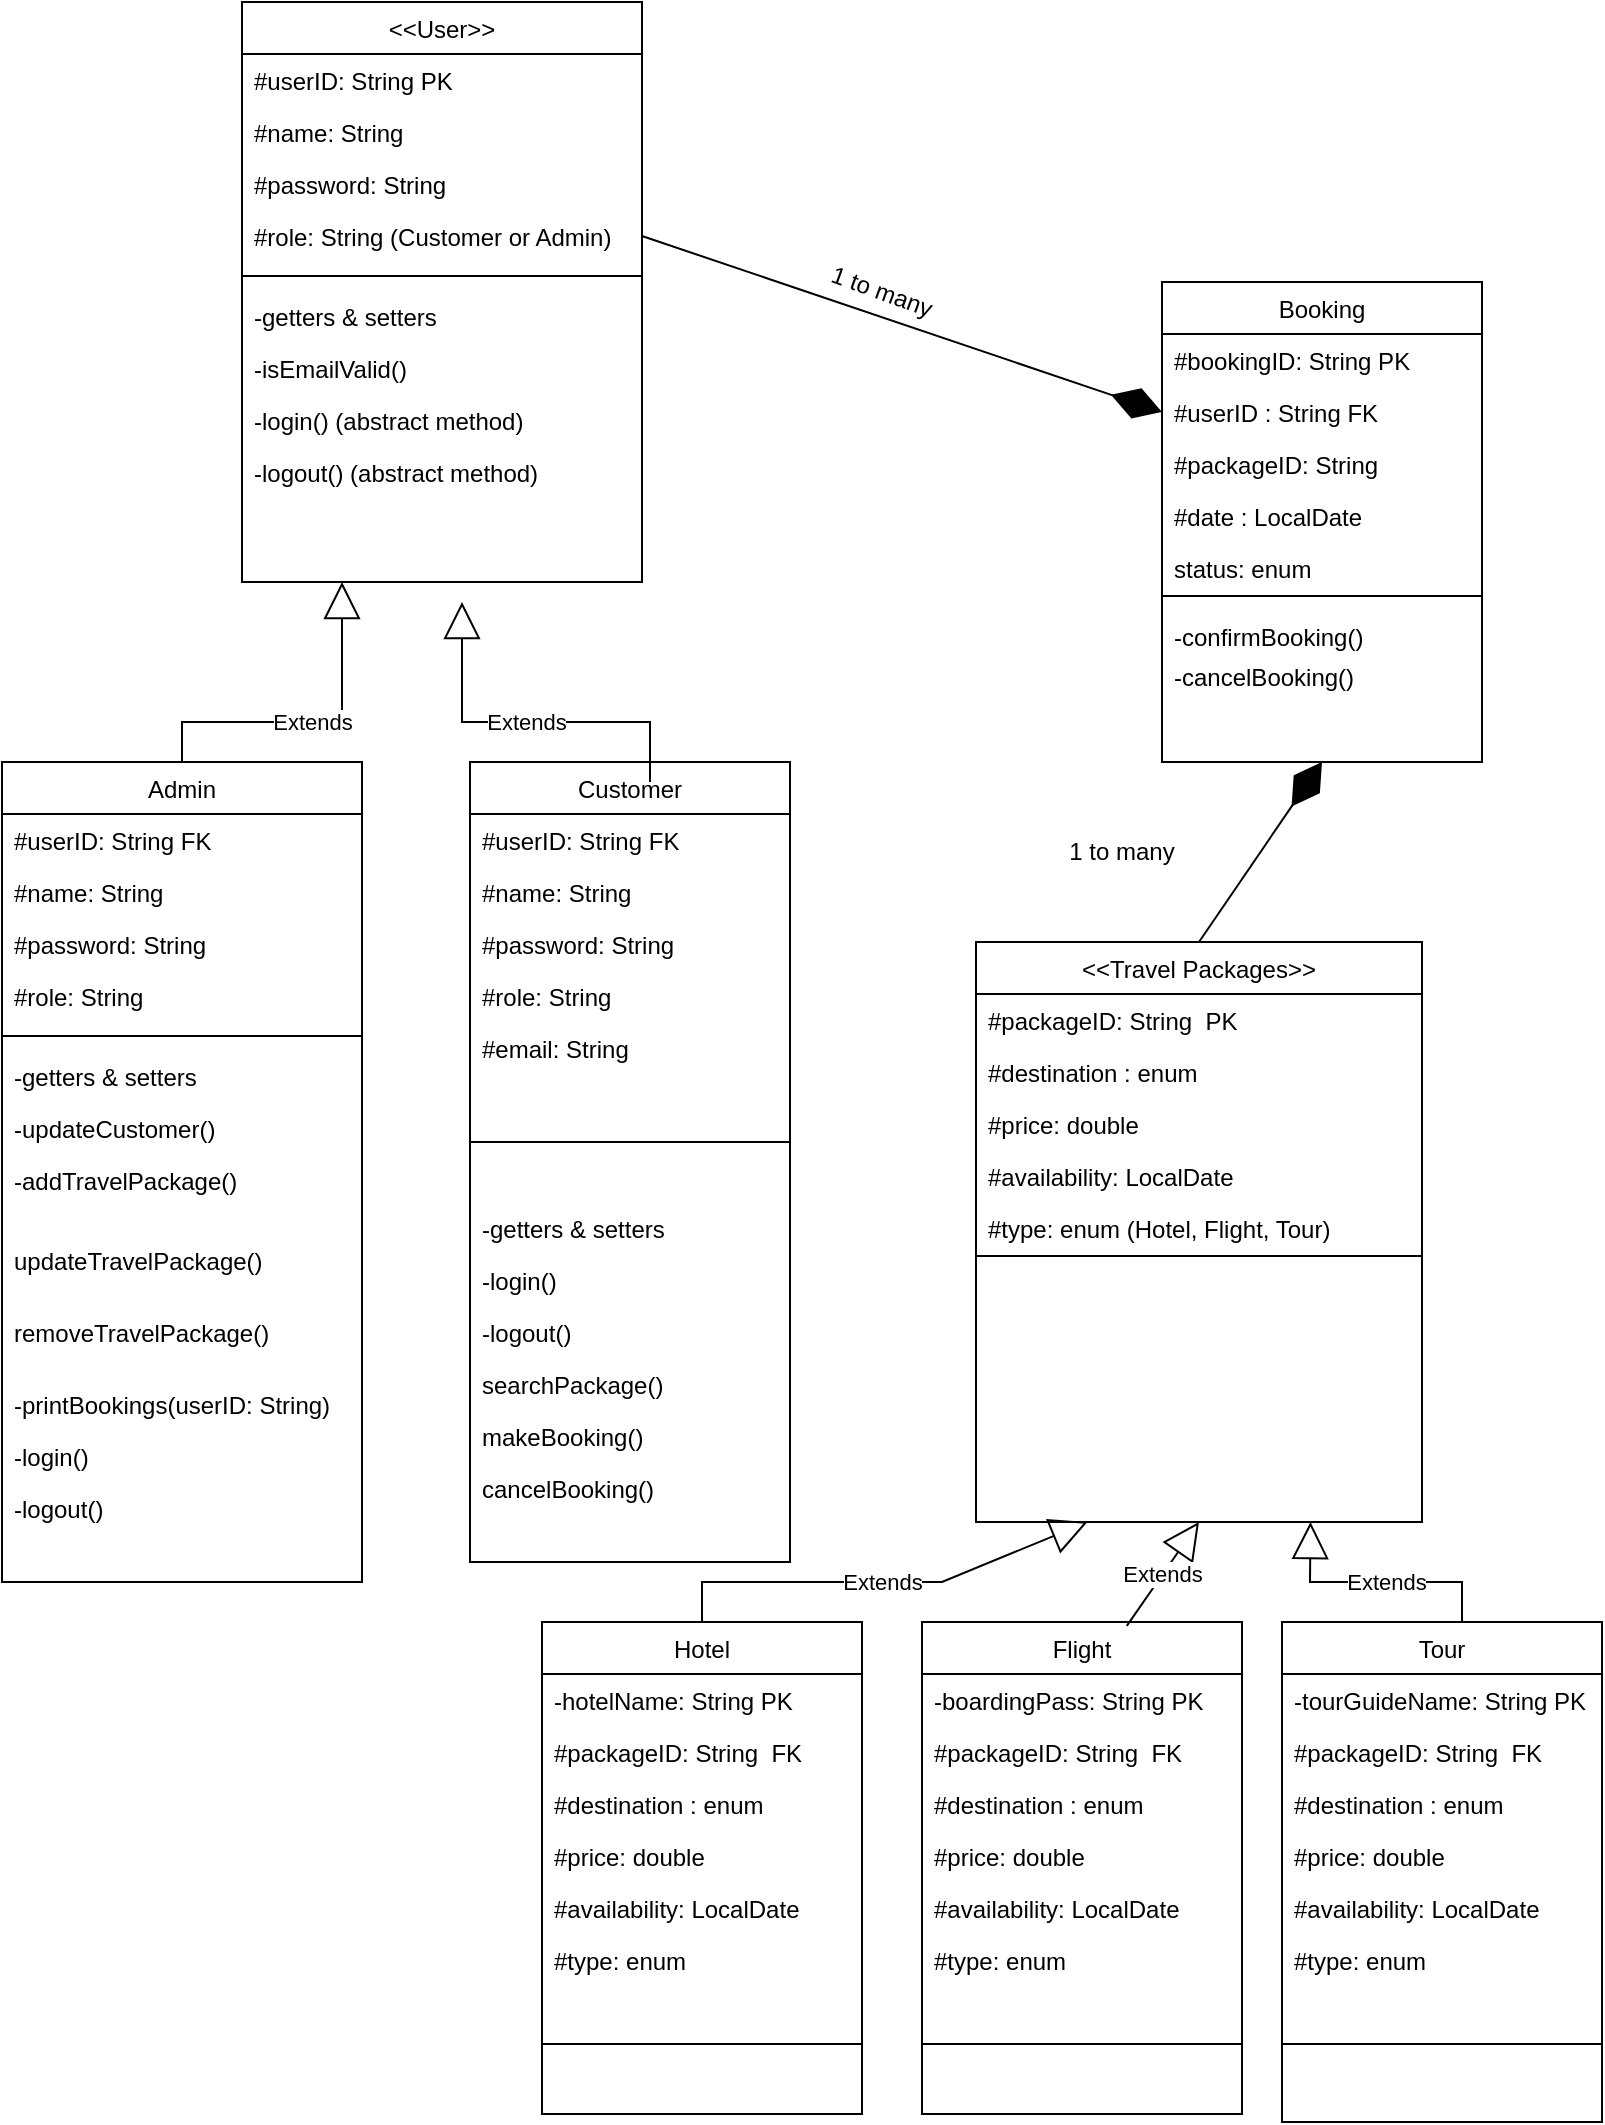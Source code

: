 <mxfile version="24.7.17">
  <diagram id="C5RBs43oDa-KdzZeNtuy" name="Page-1">
    <mxGraphModel dx="1509" dy="792" grid="1" gridSize="10" guides="1" tooltips="1" connect="1" arrows="1" fold="1" page="1" pageScale="1" pageWidth="827" pageHeight="1169" math="0" shadow="0">
      <root>
        <mxCell id="WIyWlLk6GJQsqaUBKTNV-0" />
        <mxCell id="WIyWlLk6GJQsqaUBKTNV-1" parent="WIyWlLk6GJQsqaUBKTNV-0" />
        <mxCell id="zkfFHV4jXpPFQw0GAbJ--0" value="&lt;&lt;User&gt;&gt;" style="swimlane;fontStyle=0;align=center;verticalAlign=top;childLayout=stackLayout;horizontal=1;startSize=26;horizontalStack=0;resizeParent=1;resizeLast=0;collapsible=1;marginBottom=0;rounded=0;shadow=0;strokeWidth=1;" parent="WIyWlLk6GJQsqaUBKTNV-1" vertex="1">
          <mxGeometry x="140" y="20" width="200" height="290" as="geometry">
            <mxRectangle x="230" y="140" width="160" height="26" as="alternateBounds" />
          </mxGeometry>
        </mxCell>
        <mxCell id="zkfFHV4jXpPFQw0GAbJ--1" value="#userID: String PK" style="text;align=left;verticalAlign=top;spacingLeft=4;spacingRight=4;overflow=hidden;rotatable=0;points=[[0,0.5],[1,0.5]];portConstraint=eastwest;" parent="zkfFHV4jXpPFQw0GAbJ--0" vertex="1">
          <mxGeometry y="26" width="200" height="26" as="geometry" />
        </mxCell>
        <mxCell id="zkfFHV4jXpPFQw0GAbJ--2" value="#name: String" style="text;align=left;verticalAlign=top;spacingLeft=4;spacingRight=4;overflow=hidden;rotatable=0;points=[[0,0.5],[1,0.5]];portConstraint=eastwest;rounded=0;shadow=0;html=0;" parent="zkfFHV4jXpPFQw0GAbJ--0" vertex="1">
          <mxGeometry y="52" width="200" height="26" as="geometry" />
        </mxCell>
        <mxCell id="dU6tiUEBggq8bPQ1fR8S-0" value="#password: String" style="text;align=left;verticalAlign=top;spacingLeft=4;spacingRight=4;overflow=hidden;rotatable=0;points=[[0,0.5],[1,0.5]];portConstraint=eastwest;rounded=0;shadow=0;html=0;" vertex="1" parent="zkfFHV4jXpPFQw0GAbJ--0">
          <mxGeometry y="78" width="200" height="26" as="geometry" />
        </mxCell>
        <mxCell id="dU6tiUEBggq8bPQ1fR8S-1" value="#role: String (Customer or Admin)" style="text;align=left;verticalAlign=top;spacingLeft=4;spacingRight=4;overflow=hidden;rotatable=0;points=[[0,0.5],[1,0.5]];portConstraint=eastwest;rounded=0;shadow=0;html=0;" vertex="1" parent="zkfFHV4jXpPFQw0GAbJ--0">
          <mxGeometry y="104" width="200" height="26" as="geometry" />
        </mxCell>
        <mxCell id="zkfFHV4jXpPFQw0GAbJ--4" value="" style="line;html=1;strokeWidth=1;align=left;verticalAlign=middle;spacingTop=-1;spacingLeft=3;spacingRight=3;rotatable=0;labelPosition=right;points=[];portConstraint=eastwest;" parent="zkfFHV4jXpPFQw0GAbJ--0" vertex="1">
          <mxGeometry y="130" width="200" height="14" as="geometry" />
        </mxCell>
        <mxCell id="dU6tiUEBggq8bPQ1fR8S-2" value="-getters &amp; setters" style="text;align=left;verticalAlign=top;spacingLeft=4;spacingRight=4;overflow=hidden;rotatable=0;points=[[0,0.5],[1,0.5]];portConstraint=eastwest;rounded=0;shadow=0;html=0;" vertex="1" parent="zkfFHV4jXpPFQw0GAbJ--0">
          <mxGeometry y="144" width="200" height="26" as="geometry" />
        </mxCell>
        <mxCell id="dU6tiUEBggq8bPQ1fR8S-3" value="-isEmailValid()" style="text;align=left;verticalAlign=top;spacingLeft=4;spacingRight=4;overflow=hidden;rotatable=0;points=[[0,0.5],[1,0.5]];portConstraint=eastwest;rounded=0;shadow=0;html=0;" vertex="1" parent="zkfFHV4jXpPFQw0GAbJ--0">
          <mxGeometry y="170" width="200" height="26" as="geometry" />
        </mxCell>
        <mxCell id="dU6tiUEBggq8bPQ1fR8S-43" value="-login() (abstract method)" style="text;align=left;verticalAlign=top;spacingLeft=4;spacingRight=4;overflow=hidden;rotatable=0;points=[[0,0.5],[1,0.5]];portConstraint=eastwest;rounded=0;shadow=0;html=0;" vertex="1" parent="zkfFHV4jXpPFQw0GAbJ--0">
          <mxGeometry y="196" width="200" height="26" as="geometry" />
        </mxCell>
        <mxCell id="dU6tiUEBggq8bPQ1fR8S-44" value="-logout() (abstract method)" style="text;align=left;verticalAlign=top;spacingLeft=4;spacingRight=4;overflow=hidden;rotatable=0;points=[[0,0.5],[1,0.5]];portConstraint=eastwest;rounded=0;shadow=0;html=0;" vertex="1" parent="zkfFHV4jXpPFQw0GAbJ--0">
          <mxGeometry y="222" width="200" height="26" as="geometry" />
        </mxCell>
        <mxCell id="dU6tiUEBggq8bPQ1fR8S-15" value="Extends" style="endArrow=block;endSize=16;endFill=0;html=1;rounded=0;entryX=0.75;entryY=1;entryDx=0;entryDy=0;" edge="1" parent="WIyWlLk6GJQsqaUBKTNV-1" target="dU6tiUEBggq8bPQ1fR8S-17">
          <mxGeometry width="160" relative="1" as="geometry">
            <mxPoint x="750" y="840" as="sourcePoint" />
            <mxPoint x="656" y="750" as="targetPoint" />
            <Array as="points">
              <mxPoint x="750" y="810" />
              <mxPoint x="674" y="810" />
            </Array>
          </mxGeometry>
        </mxCell>
        <mxCell id="dU6tiUEBggq8bPQ1fR8S-17" value="&lt;&lt;Travel Packages&gt;&gt;" style="swimlane;fontStyle=0;align=center;verticalAlign=top;childLayout=stackLayout;horizontal=1;startSize=26;horizontalStack=0;resizeParent=1;resizeLast=0;collapsible=1;marginBottom=0;rounded=0;shadow=0;strokeWidth=1;" vertex="1" parent="WIyWlLk6GJQsqaUBKTNV-1">
          <mxGeometry x="507" y="490" width="223" height="290" as="geometry">
            <mxRectangle x="230" y="140" width="160" height="26" as="alternateBounds" />
          </mxGeometry>
        </mxCell>
        <mxCell id="dU6tiUEBggq8bPQ1fR8S-18" value="#packageID: String  PK" style="text;align=left;verticalAlign=top;spacingLeft=4;spacingRight=4;overflow=hidden;rotatable=0;points=[[0,0.5],[1,0.5]];portConstraint=eastwest;" vertex="1" parent="dU6tiUEBggq8bPQ1fR8S-17">
          <mxGeometry y="26" width="223" height="26" as="geometry" />
        </mxCell>
        <mxCell id="dU6tiUEBggq8bPQ1fR8S-20" value="#destination : enum" style="text;align=left;verticalAlign=top;spacingLeft=4;spacingRight=4;overflow=hidden;rotatable=0;points=[[0,0.5],[1,0.5]];portConstraint=eastwest;rounded=0;shadow=0;html=0;" vertex="1" parent="dU6tiUEBggq8bPQ1fR8S-17">
          <mxGeometry y="52" width="223" height="26" as="geometry" />
        </mxCell>
        <mxCell id="dU6tiUEBggq8bPQ1fR8S-21" value="#price: double" style="text;align=left;verticalAlign=top;spacingLeft=4;spacingRight=4;overflow=hidden;rotatable=0;points=[[0,0.5],[1,0.5]];portConstraint=eastwest;rounded=0;shadow=0;html=0;" vertex="1" parent="dU6tiUEBggq8bPQ1fR8S-17">
          <mxGeometry y="78" width="223" height="26" as="geometry" />
        </mxCell>
        <mxCell id="dU6tiUEBggq8bPQ1fR8S-42" value="#availability: LocalDate" style="text;align=left;verticalAlign=top;spacingLeft=4;spacingRight=4;overflow=hidden;rotatable=0;points=[[0,0.5],[1,0.5]];portConstraint=eastwest;rounded=0;shadow=0;html=0;" vertex="1" parent="dU6tiUEBggq8bPQ1fR8S-17">
          <mxGeometry y="104" width="223" height="26" as="geometry" />
        </mxCell>
        <mxCell id="dU6tiUEBggq8bPQ1fR8S-22" value="#type: enum (Hotel, Flight, Tour)" style="text;align=left;verticalAlign=top;spacingLeft=4;spacingRight=4;overflow=hidden;rotatable=0;points=[[0,0.5],[1,0.5]];portConstraint=eastwest;rounded=0;shadow=0;html=0;" vertex="1" parent="dU6tiUEBggq8bPQ1fR8S-17">
          <mxGeometry y="130" width="223" height="20" as="geometry" />
        </mxCell>
        <mxCell id="dU6tiUEBggq8bPQ1fR8S-23" value="" style="line;html=1;strokeWidth=1;align=left;verticalAlign=middle;spacingTop=-1;spacingLeft=3;spacingRight=3;rotatable=0;labelPosition=right;points=[];portConstraint=eastwest;" vertex="1" parent="dU6tiUEBggq8bPQ1fR8S-17">
          <mxGeometry y="150" width="223" height="14" as="geometry" />
        </mxCell>
        <mxCell id="dU6tiUEBggq8bPQ1fR8S-28" value="Admin" style="swimlane;fontStyle=0;align=center;verticalAlign=top;childLayout=stackLayout;horizontal=1;startSize=26;horizontalStack=0;resizeParent=1;resizeLast=0;collapsible=1;marginBottom=0;rounded=0;shadow=0;strokeWidth=1;" vertex="1" parent="WIyWlLk6GJQsqaUBKTNV-1">
          <mxGeometry x="20" y="400" width="180" height="410" as="geometry">
            <mxRectangle x="230" y="140" width="160" height="26" as="alternateBounds" />
          </mxGeometry>
        </mxCell>
        <mxCell id="dU6tiUEBggq8bPQ1fR8S-29" value="#userID: String FK" style="text;align=left;verticalAlign=top;spacingLeft=4;spacingRight=4;overflow=hidden;rotatable=0;points=[[0,0.5],[1,0.5]];portConstraint=eastwest;" vertex="1" parent="dU6tiUEBggq8bPQ1fR8S-28">
          <mxGeometry y="26" width="180" height="26" as="geometry" />
        </mxCell>
        <mxCell id="dU6tiUEBggq8bPQ1fR8S-31" value="#name: String" style="text;align=left;verticalAlign=top;spacingLeft=4;spacingRight=4;overflow=hidden;rotatable=0;points=[[0,0.5],[1,0.5]];portConstraint=eastwest;rounded=0;shadow=0;html=0;" vertex="1" parent="dU6tiUEBggq8bPQ1fR8S-28">
          <mxGeometry y="52" width="180" height="26" as="geometry" />
        </mxCell>
        <mxCell id="dU6tiUEBggq8bPQ1fR8S-32" value="#password: String" style="text;align=left;verticalAlign=top;spacingLeft=4;spacingRight=4;overflow=hidden;rotatable=0;points=[[0,0.5],[1,0.5]];portConstraint=eastwest;rounded=0;shadow=0;html=0;" vertex="1" parent="dU6tiUEBggq8bPQ1fR8S-28">
          <mxGeometry y="78" width="180" height="26" as="geometry" />
        </mxCell>
        <mxCell id="dU6tiUEBggq8bPQ1fR8S-33" value="#role: String" style="text;align=left;verticalAlign=top;spacingLeft=4;spacingRight=4;overflow=hidden;rotatable=0;points=[[0,0.5],[1,0.5]];portConstraint=eastwest;rounded=0;shadow=0;html=0;" vertex="1" parent="dU6tiUEBggq8bPQ1fR8S-28">
          <mxGeometry y="104" width="180" height="26" as="geometry" />
        </mxCell>
        <mxCell id="dU6tiUEBggq8bPQ1fR8S-34" value="" style="line;html=1;strokeWidth=1;align=left;verticalAlign=middle;spacingTop=-1;spacingLeft=3;spacingRight=3;rotatable=0;labelPosition=right;points=[];portConstraint=eastwest;" vertex="1" parent="dU6tiUEBggq8bPQ1fR8S-28">
          <mxGeometry y="130" width="180" height="14" as="geometry" />
        </mxCell>
        <mxCell id="dU6tiUEBggq8bPQ1fR8S-35" value="-getters &amp; setters" style="text;align=left;verticalAlign=top;spacingLeft=4;spacingRight=4;overflow=hidden;rotatable=0;points=[[0,0.5],[1,0.5]];portConstraint=eastwest;rounded=0;shadow=0;html=0;" vertex="1" parent="dU6tiUEBggq8bPQ1fR8S-28">
          <mxGeometry y="144" width="180" height="26" as="geometry" />
        </mxCell>
        <mxCell id="dU6tiUEBggq8bPQ1fR8S-36" value="-updateCustomer()" style="text;align=left;verticalAlign=top;spacingLeft=4;spacingRight=4;overflow=hidden;rotatable=0;points=[[0,0.5],[1,0.5]];portConstraint=eastwest;rounded=0;shadow=0;html=0;" vertex="1" parent="dU6tiUEBggq8bPQ1fR8S-28">
          <mxGeometry y="170" width="180" height="26" as="geometry" />
        </mxCell>
        <mxCell id="dU6tiUEBggq8bPQ1fR8S-68" value="-addTravelPackage()" style="text;align=left;verticalAlign=top;spacingLeft=4;spacingRight=4;overflow=hidden;rotatable=0;points=[[0,0.5],[1,0.5]];portConstraint=eastwest;rounded=0;shadow=0;html=0;" vertex="1" parent="dU6tiUEBggq8bPQ1fR8S-28">
          <mxGeometry y="196" width="180" height="40" as="geometry" />
        </mxCell>
        <mxCell id="dU6tiUEBggq8bPQ1fR8S-69" value="updateTravelPackage()" style="text;align=left;verticalAlign=top;spacingLeft=4;spacingRight=4;overflow=hidden;rotatable=0;points=[[0,0.5],[1,0.5]];portConstraint=eastwest;rounded=0;shadow=0;html=0;" vertex="1" parent="dU6tiUEBggq8bPQ1fR8S-28">
          <mxGeometry y="236" width="180" height="36" as="geometry" />
        </mxCell>
        <mxCell id="dU6tiUEBggq8bPQ1fR8S-70" value="removeTravelPackage()" style="text;align=left;verticalAlign=top;spacingLeft=4;spacingRight=4;overflow=hidden;rotatable=0;points=[[0,0.5],[1,0.5]];portConstraint=eastwest;rounded=0;shadow=0;html=0;" vertex="1" parent="dU6tiUEBggq8bPQ1fR8S-28">
          <mxGeometry y="272" width="180" height="36" as="geometry" />
        </mxCell>
        <mxCell id="dU6tiUEBggq8bPQ1fR8S-37" value="-printBookings(userID: String)" style="text;align=left;verticalAlign=top;spacingLeft=4;spacingRight=4;overflow=hidden;rotatable=0;points=[[0,0.5],[1,0.5]];portConstraint=eastwest;rounded=0;shadow=0;html=0;" vertex="1" parent="dU6tiUEBggq8bPQ1fR8S-28">
          <mxGeometry y="308" width="180" height="26" as="geometry" />
        </mxCell>
        <mxCell id="dU6tiUEBggq8bPQ1fR8S-60" value="-login()" style="text;align=left;verticalAlign=top;spacingLeft=4;spacingRight=4;overflow=hidden;rotatable=0;points=[[0,0.5],[1,0.5]];portConstraint=eastwest;rounded=0;shadow=0;html=0;" vertex="1" parent="dU6tiUEBggq8bPQ1fR8S-28">
          <mxGeometry y="334" width="180" height="26" as="geometry" />
        </mxCell>
        <mxCell id="dU6tiUEBggq8bPQ1fR8S-61" value="-logout()" style="text;align=left;verticalAlign=top;spacingLeft=4;spacingRight=4;overflow=hidden;rotatable=0;points=[[0,0.5],[1,0.5]];portConstraint=eastwest;rounded=0;shadow=0;html=0;" vertex="1" parent="dU6tiUEBggq8bPQ1fR8S-28">
          <mxGeometry y="360" width="180" height="36" as="geometry" />
        </mxCell>
        <mxCell id="dU6tiUEBggq8bPQ1fR8S-16" value="Extends" style="endArrow=block;endSize=16;endFill=0;html=1;rounded=0;entryX=0.25;entryY=1;entryDx=0;entryDy=0;" edge="1" parent="WIyWlLk6GJQsqaUBKTNV-1" target="zkfFHV4jXpPFQw0GAbJ--0">
          <mxGeometry width="160" relative="1" as="geometry">
            <mxPoint x="110" y="400" as="sourcePoint" />
            <mxPoint x="180" y="320" as="targetPoint" />
            <Array as="points">
              <mxPoint x="110" y="380" />
              <mxPoint x="190" y="380" />
            </Array>
          </mxGeometry>
        </mxCell>
        <mxCell id="dU6tiUEBggq8bPQ1fR8S-45" value="Booking" style="swimlane;fontStyle=0;align=center;verticalAlign=top;childLayout=stackLayout;horizontal=1;startSize=26;horizontalStack=0;resizeParent=1;resizeLast=0;collapsible=1;marginBottom=0;rounded=0;shadow=0;strokeWidth=1;" vertex="1" parent="WIyWlLk6GJQsqaUBKTNV-1">
          <mxGeometry x="600" y="160" width="160" height="240" as="geometry">
            <mxRectangle x="230" y="140" width="160" height="26" as="alternateBounds" />
          </mxGeometry>
        </mxCell>
        <mxCell id="dU6tiUEBggq8bPQ1fR8S-46" value="#bookingID: String PK" style="text;align=left;verticalAlign=top;spacingLeft=4;spacingRight=4;overflow=hidden;rotatable=0;points=[[0,0.5],[1,0.5]];portConstraint=eastwest;" vertex="1" parent="dU6tiUEBggq8bPQ1fR8S-45">
          <mxGeometry y="26" width="160" height="26" as="geometry" />
        </mxCell>
        <mxCell id="dU6tiUEBggq8bPQ1fR8S-47" value="#userID : String FK" style="text;align=left;verticalAlign=top;spacingLeft=4;spacingRight=4;overflow=hidden;rotatable=0;points=[[0,0.5],[1,0.5]];portConstraint=eastwest;rounded=0;shadow=0;html=0;" vertex="1" parent="dU6tiUEBggq8bPQ1fR8S-45">
          <mxGeometry y="52" width="160" height="26" as="geometry" />
        </mxCell>
        <mxCell id="dU6tiUEBggq8bPQ1fR8S-48" value="#packageID: String" style="text;align=left;verticalAlign=top;spacingLeft=4;spacingRight=4;overflow=hidden;rotatable=0;points=[[0,0.5],[1,0.5]];portConstraint=eastwest;rounded=0;shadow=0;html=0;" vertex="1" parent="dU6tiUEBggq8bPQ1fR8S-45">
          <mxGeometry y="78" width="160" height="26" as="geometry" />
        </mxCell>
        <mxCell id="dU6tiUEBggq8bPQ1fR8S-49" value="#date : LocalDate" style="text;align=left;verticalAlign=top;spacingLeft=4;spacingRight=4;overflow=hidden;rotatable=0;points=[[0,0.5],[1,0.5]];portConstraint=eastwest;rounded=0;shadow=0;html=0;" vertex="1" parent="dU6tiUEBggq8bPQ1fR8S-45">
          <mxGeometry y="104" width="160" height="26" as="geometry" />
        </mxCell>
        <mxCell id="dU6tiUEBggq8bPQ1fR8S-50" value="status: enum" style="text;align=left;verticalAlign=top;spacingLeft=4;spacingRight=4;overflow=hidden;rotatable=0;points=[[0,0.5],[1,0.5]];portConstraint=eastwest;rounded=0;shadow=0;html=0;" vertex="1" parent="dU6tiUEBggq8bPQ1fR8S-45">
          <mxGeometry y="130" width="160" height="20" as="geometry" />
        </mxCell>
        <mxCell id="dU6tiUEBggq8bPQ1fR8S-51" value="" style="line;html=1;strokeWidth=1;align=left;verticalAlign=middle;spacingTop=-1;spacingLeft=3;spacingRight=3;rotatable=0;labelPosition=right;points=[];portConstraint=eastwest;" vertex="1" parent="dU6tiUEBggq8bPQ1fR8S-45">
          <mxGeometry y="150" width="160" height="14" as="geometry" />
        </mxCell>
        <mxCell id="dU6tiUEBggq8bPQ1fR8S-81" value="-confirmBooking()" style="text;align=left;verticalAlign=top;spacingLeft=4;spacingRight=4;overflow=hidden;rotatable=0;points=[[0,0.5],[1,0.5]];portConstraint=eastwest;rounded=0;shadow=0;html=0;" vertex="1" parent="dU6tiUEBggq8bPQ1fR8S-45">
          <mxGeometry y="164" width="160" height="20" as="geometry" />
        </mxCell>
        <mxCell id="dU6tiUEBggq8bPQ1fR8S-82" value="-cancelBooking()" style="text;align=left;verticalAlign=top;spacingLeft=4;spacingRight=4;overflow=hidden;rotatable=0;points=[[0,0.5],[1,0.5]];portConstraint=eastwest;rounded=0;shadow=0;html=0;" vertex="1" parent="dU6tiUEBggq8bPQ1fR8S-45">
          <mxGeometry y="184" width="160" height="20" as="geometry" />
        </mxCell>
        <mxCell id="dU6tiUEBggq8bPQ1fR8S-71" value="Customer" style="swimlane;fontStyle=0;align=center;verticalAlign=top;childLayout=stackLayout;horizontal=1;startSize=26;horizontalStack=0;resizeParent=1;resizeLast=0;collapsible=1;marginBottom=0;rounded=0;shadow=0;strokeWidth=1;" vertex="1" parent="WIyWlLk6GJQsqaUBKTNV-1">
          <mxGeometry x="254" y="400" width="160" height="400" as="geometry">
            <mxRectangle x="230" y="140" width="160" height="26" as="alternateBounds" />
          </mxGeometry>
        </mxCell>
        <mxCell id="dU6tiUEBggq8bPQ1fR8S-72" value="#userID: String FK" style="text;align=left;verticalAlign=top;spacingLeft=4;spacingRight=4;overflow=hidden;rotatable=0;points=[[0,0.5],[1,0.5]];portConstraint=eastwest;" vertex="1" parent="dU6tiUEBggq8bPQ1fR8S-71">
          <mxGeometry y="26" width="160" height="26" as="geometry" />
        </mxCell>
        <mxCell id="dU6tiUEBggq8bPQ1fR8S-73" value="#name: String" style="text;align=left;verticalAlign=top;spacingLeft=4;spacingRight=4;overflow=hidden;rotatable=0;points=[[0,0.5],[1,0.5]];portConstraint=eastwest;rounded=0;shadow=0;html=0;" vertex="1" parent="dU6tiUEBggq8bPQ1fR8S-71">
          <mxGeometry y="52" width="160" height="26" as="geometry" />
        </mxCell>
        <mxCell id="dU6tiUEBggq8bPQ1fR8S-74" value="#password: String" style="text;align=left;verticalAlign=top;spacingLeft=4;spacingRight=4;overflow=hidden;rotatable=0;points=[[0,0.5],[1,0.5]];portConstraint=eastwest;rounded=0;shadow=0;html=0;" vertex="1" parent="dU6tiUEBggq8bPQ1fR8S-71">
          <mxGeometry y="78" width="160" height="26" as="geometry" />
        </mxCell>
        <mxCell id="dU6tiUEBggq8bPQ1fR8S-75" value="#role: String" style="text;align=left;verticalAlign=top;spacingLeft=4;spacingRight=4;overflow=hidden;rotatable=0;points=[[0,0.5],[1,0.5]];portConstraint=eastwest;rounded=0;shadow=0;html=0;" vertex="1" parent="dU6tiUEBggq8bPQ1fR8S-71">
          <mxGeometry y="104" width="160" height="26" as="geometry" />
        </mxCell>
        <mxCell id="zkfFHV4jXpPFQw0GAbJ--18" value="#email: String" style="text;align=left;verticalAlign=top;spacingLeft=4;spacingRight=4;overflow=hidden;rotatable=0;points=[[0,0.5],[1,0.5]];portConstraint=eastwest;" parent="dU6tiUEBggq8bPQ1fR8S-71" vertex="1">
          <mxGeometry y="130" width="160" height="30" as="geometry" />
        </mxCell>
        <mxCell id="dU6tiUEBggq8bPQ1fR8S-76" value="" style="line;html=1;strokeWidth=1;align=left;verticalAlign=middle;spacingTop=-1;spacingLeft=3;spacingRight=3;rotatable=0;labelPosition=right;points=[];portConstraint=eastwest;" vertex="1" parent="dU6tiUEBggq8bPQ1fR8S-71">
          <mxGeometry y="160" width="160" height="60" as="geometry" />
        </mxCell>
        <mxCell id="dU6tiUEBggq8bPQ1fR8S-77" value="-getters &amp; setters" style="text;align=left;verticalAlign=top;spacingLeft=4;spacingRight=4;overflow=hidden;rotatable=0;points=[[0,0.5],[1,0.5]];portConstraint=eastwest;rounded=0;shadow=0;html=0;" vertex="1" parent="dU6tiUEBggq8bPQ1fR8S-71">
          <mxGeometry y="220" width="160" height="26" as="geometry" />
        </mxCell>
        <mxCell id="dU6tiUEBggq8bPQ1fR8S-58" value="-login()" style="text;align=left;verticalAlign=top;spacingLeft=4;spacingRight=4;overflow=hidden;rotatable=0;points=[[0,0.5],[1,0.5]];portConstraint=eastwest;rounded=0;shadow=0;html=0;" vertex="1" parent="dU6tiUEBggq8bPQ1fR8S-71">
          <mxGeometry y="246" width="160" height="26" as="geometry" />
        </mxCell>
        <mxCell id="dU6tiUEBggq8bPQ1fR8S-59" value="-logout()" style="text;align=left;verticalAlign=top;spacingLeft=4;spacingRight=4;overflow=hidden;rotatable=0;points=[[0,0.5],[1,0.5]];portConstraint=eastwest;rounded=0;shadow=0;html=0;" vertex="1" parent="dU6tiUEBggq8bPQ1fR8S-71">
          <mxGeometry y="272" width="160" height="26" as="geometry" />
        </mxCell>
        <mxCell id="dU6tiUEBggq8bPQ1fR8S-64" value="searchPackage()" style="text;align=left;verticalAlign=top;spacingLeft=4;spacingRight=4;overflow=hidden;rotatable=0;points=[[0,0.5],[1,0.5]];portConstraint=eastwest;rounded=0;shadow=0;html=0;" vertex="1" parent="dU6tiUEBggq8bPQ1fR8S-71">
          <mxGeometry y="298" width="160" height="26" as="geometry" />
        </mxCell>
        <mxCell id="dU6tiUEBggq8bPQ1fR8S-65" value="makeBooking()&#xa;" style="text;align=left;verticalAlign=top;spacingLeft=4;spacingRight=4;overflow=hidden;rotatable=0;points=[[0,0.5],[1,0.5]];portConstraint=eastwest;rounded=0;shadow=0;html=0;" vertex="1" parent="dU6tiUEBggq8bPQ1fR8S-71">
          <mxGeometry y="324" width="160" height="26" as="geometry" />
        </mxCell>
        <mxCell id="dU6tiUEBggq8bPQ1fR8S-66" value="cancelBooking()" style="text;align=left;verticalAlign=top;spacingLeft=4;spacingRight=4;overflow=hidden;rotatable=0;points=[[0,0.5],[1,0.5]];portConstraint=eastwest;rounded=0;shadow=0;html=0;" vertex="1" parent="dU6tiUEBggq8bPQ1fR8S-71">
          <mxGeometry y="350" width="160" height="26" as="geometry" />
        </mxCell>
        <mxCell id="dU6tiUEBggq8bPQ1fR8S-104" value="Hotel" style="swimlane;fontStyle=0;align=center;verticalAlign=top;childLayout=stackLayout;horizontal=1;startSize=26;horizontalStack=0;resizeParent=1;resizeLast=0;collapsible=1;marginBottom=0;rounded=0;shadow=0;strokeWidth=1;" vertex="1" parent="WIyWlLk6GJQsqaUBKTNV-1">
          <mxGeometry x="290" y="830" width="160" height="246" as="geometry">
            <mxRectangle x="230" y="140" width="160" height="26" as="alternateBounds" />
          </mxGeometry>
        </mxCell>
        <mxCell id="dU6tiUEBggq8bPQ1fR8S-84" value="-hotelName: String PK&#xa;" style="text;align=left;verticalAlign=top;spacingLeft=4;spacingRight=4;overflow=hidden;rotatable=0;points=[[0,0.5],[1,0.5]];portConstraint=eastwest;" vertex="1" parent="dU6tiUEBggq8bPQ1fR8S-104">
          <mxGeometry y="26" width="160" height="26" as="geometry" />
        </mxCell>
        <mxCell id="dU6tiUEBggq8bPQ1fR8S-105" value="#packageID: String  FK&#xa;" style="text;align=left;verticalAlign=top;spacingLeft=4;spacingRight=4;overflow=hidden;rotatable=0;points=[[0,0.5],[1,0.5]];portConstraint=eastwest;" vertex="1" parent="dU6tiUEBggq8bPQ1fR8S-104">
          <mxGeometry y="52" width="160" height="26" as="geometry" />
        </mxCell>
        <mxCell id="dU6tiUEBggq8bPQ1fR8S-106" value="#destination : enum" style="text;align=left;verticalAlign=top;spacingLeft=4;spacingRight=4;overflow=hidden;rotatable=0;points=[[0,0.5],[1,0.5]];portConstraint=eastwest;rounded=0;shadow=0;html=0;" vertex="1" parent="dU6tiUEBggq8bPQ1fR8S-104">
          <mxGeometry y="78" width="160" height="26" as="geometry" />
        </mxCell>
        <mxCell id="dU6tiUEBggq8bPQ1fR8S-107" value="#price: double" style="text;align=left;verticalAlign=top;spacingLeft=4;spacingRight=4;overflow=hidden;rotatable=0;points=[[0,0.5],[1,0.5]];portConstraint=eastwest;rounded=0;shadow=0;html=0;" vertex="1" parent="dU6tiUEBggq8bPQ1fR8S-104">
          <mxGeometry y="104" width="160" height="26" as="geometry" />
        </mxCell>
        <mxCell id="dU6tiUEBggq8bPQ1fR8S-108" value="#availability: LocalDate" style="text;align=left;verticalAlign=top;spacingLeft=4;spacingRight=4;overflow=hidden;rotatable=0;points=[[0,0.5],[1,0.5]];portConstraint=eastwest;rounded=0;shadow=0;html=0;" vertex="1" parent="dU6tiUEBggq8bPQ1fR8S-104">
          <mxGeometry y="130" width="160" height="26" as="geometry" />
        </mxCell>
        <mxCell id="dU6tiUEBggq8bPQ1fR8S-109" value="#type: enum" style="text;align=left;verticalAlign=top;spacingLeft=4;spacingRight=4;overflow=hidden;rotatable=0;points=[[0,0.5],[1,0.5]];portConstraint=eastwest;rounded=0;shadow=0;html=0;" vertex="1" parent="dU6tiUEBggq8bPQ1fR8S-104">
          <mxGeometry y="156" width="160" height="20" as="geometry" />
        </mxCell>
        <mxCell id="dU6tiUEBggq8bPQ1fR8S-110" value="" style="line;html=1;strokeWidth=1;align=left;verticalAlign=middle;spacingTop=-1;spacingLeft=3;spacingRight=3;rotatable=0;labelPosition=right;points=[];portConstraint=eastwest;" vertex="1" parent="dU6tiUEBggq8bPQ1fR8S-104">
          <mxGeometry y="176" width="160" height="70" as="geometry" />
        </mxCell>
        <mxCell id="dU6tiUEBggq8bPQ1fR8S-111" value="Flight" style="swimlane;fontStyle=0;align=center;verticalAlign=top;childLayout=stackLayout;horizontal=1;startSize=26;horizontalStack=0;resizeParent=1;resizeLast=0;collapsible=1;marginBottom=0;rounded=0;shadow=0;strokeWidth=1;" vertex="1" parent="WIyWlLk6GJQsqaUBKTNV-1">
          <mxGeometry x="480" y="830" width="160" height="246" as="geometry">
            <mxRectangle x="230" y="140" width="160" height="26" as="alternateBounds" />
          </mxGeometry>
        </mxCell>
        <mxCell id="dU6tiUEBggq8bPQ1fR8S-112" value="-boardingPass: String PK" style="text;align=left;verticalAlign=top;spacingLeft=4;spacingRight=4;overflow=hidden;rotatable=0;points=[[0,0.5],[1,0.5]];portConstraint=eastwest;" vertex="1" parent="dU6tiUEBggq8bPQ1fR8S-111">
          <mxGeometry y="26" width="160" height="26" as="geometry" />
        </mxCell>
        <mxCell id="dU6tiUEBggq8bPQ1fR8S-113" value="#packageID: String  FK" style="text;align=left;verticalAlign=top;spacingLeft=4;spacingRight=4;overflow=hidden;rotatable=0;points=[[0,0.5],[1,0.5]];portConstraint=eastwest;" vertex="1" parent="dU6tiUEBggq8bPQ1fR8S-111">
          <mxGeometry y="52" width="160" height="26" as="geometry" />
        </mxCell>
        <mxCell id="dU6tiUEBggq8bPQ1fR8S-114" value="#destination : enum" style="text;align=left;verticalAlign=top;spacingLeft=4;spacingRight=4;overflow=hidden;rotatable=0;points=[[0,0.5],[1,0.5]];portConstraint=eastwest;rounded=0;shadow=0;html=0;" vertex="1" parent="dU6tiUEBggq8bPQ1fR8S-111">
          <mxGeometry y="78" width="160" height="26" as="geometry" />
        </mxCell>
        <mxCell id="dU6tiUEBggq8bPQ1fR8S-115" value="#price: double" style="text;align=left;verticalAlign=top;spacingLeft=4;spacingRight=4;overflow=hidden;rotatable=0;points=[[0,0.5],[1,0.5]];portConstraint=eastwest;rounded=0;shadow=0;html=0;" vertex="1" parent="dU6tiUEBggq8bPQ1fR8S-111">
          <mxGeometry y="104" width="160" height="26" as="geometry" />
        </mxCell>
        <mxCell id="dU6tiUEBggq8bPQ1fR8S-116" value="#availability: LocalDate" style="text;align=left;verticalAlign=top;spacingLeft=4;spacingRight=4;overflow=hidden;rotatable=0;points=[[0,0.5],[1,0.5]];portConstraint=eastwest;rounded=0;shadow=0;html=0;" vertex="1" parent="dU6tiUEBggq8bPQ1fR8S-111">
          <mxGeometry y="130" width="160" height="26" as="geometry" />
        </mxCell>
        <mxCell id="dU6tiUEBggq8bPQ1fR8S-117" value="#type: enum" style="text;align=left;verticalAlign=top;spacingLeft=4;spacingRight=4;overflow=hidden;rotatable=0;points=[[0,0.5],[1,0.5]];portConstraint=eastwest;rounded=0;shadow=0;html=0;" vertex="1" parent="dU6tiUEBggq8bPQ1fR8S-111">
          <mxGeometry y="156" width="160" height="20" as="geometry" />
        </mxCell>
        <mxCell id="dU6tiUEBggq8bPQ1fR8S-118" value="" style="line;html=1;strokeWidth=1;align=left;verticalAlign=middle;spacingTop=-1;spacingLeft=3;spacingRight=3;rotatable=0;labelPosition=right;points=[];portConstraint=eastwest;" vertex="1" parent="dU6tiUEBggq8bPQ1fR8S-111">
          <mxGeometry y="176" width="160" height="70" as="geometry" />
        </mxCell>
        <mxCell id="dU6tiUEBggq8bPQ1fR8S-119" value="Tour" style="swimlane;fontStyle=0;align=center;verticalAlign=top;childLayout=stackLayout;horizontal=1;startSize=26;horizontalStack=0;resizeParent=1;resizeLast=0;collapsible=1;marginBottom=0;rounded=0;shadow=0;strokeWidth=1;" vertex="1" parent="WIyWlLk6GJQsqaUBKTNV-1">
          <mxGeometry x="660" y="830" width="160" height="250" as="geometry">
            <mxRectangle x="230" y="140" width="160" height="26" as="alternateBounds" />
          </mxGeometry>
        </mxCell>
        <mxCell id="dU6tiUEBggq8bPQ1fR8S-120" value="-tourGuideName: String PK&#xa;" style="text;align=left;verticalAlign=top;spacingLeft=4;spacingRight=4;overflow=hidden;rotatable=0;points=[[0,0.5],[1,0.5]];portConstraint=eastwest;" vertex="1" parent="dU6tiUEBggq8bPQ1fR8S-119">
          <mxGeometry y="26" width="160" height="26" as="geometry" />
        </mxCell>
        <mxCell id="dU6tiUEBggq8bPQ1fR8S-121" value="#packageID: String  FK" style="text;align=left;verticalAlign=top;spacingLeft=4;spacingRight=4;overflow=hidden;rotatable=0;points=[[0,0.5],[1,0.5]];portConstraint=eastwest;" vertex="1" parent="dU6tiUEBggq8bPQ1fR8S-119">
          <mxGeometry y="52" width="160" height="26" as="geometry" />
        </mxCell>
        <mxCell id="dU6tiUEBggq8bPQ1fR8S-122" value="#destination : enum" style="text;align=left;verticalAlign=top;spacingLeft=4;spacingRight=4;overflow=hidden;rotatable=0;points=[[0,0.5],[1,0.5]];portConstraint=eastwest;rounded=0;shadow=0;html=0;" vertex="1" parent="dU6tiUEBggq8bPQ1fR8S-119">
          <mxGeometry y="78" width="160" height="26" as="geometry" />
        </mxCell>
        <mxCell id="dU6tiUEBggq8bPQ1fR8S-123" value="#price: double" style="text;align=left;verticalAlign=top;spacingLeft=4;spacingRight=4;overflow=hidden;rotatable=0;points=[[0,0.5],[1,0.5]];portConstraint=eastwest;rounded=0;shadow=0;html=0;" vertex="1" parent="dU6tiUEBggq8bPQ1fR8S-119">
          <mxGeometry y="104" width="160" height="26" as="geometry" />
        </mxCell>
        <mxCell id="dU6tiUEBggq8bPQ1fR8S-124" value="#availability: LocalDate" style="text;align=left;verticalAlign=top;spacingLeft=4;spacingRight=4;overflow=hidden;rotatable=0;points=[[0,0.5],[1,0.5]];portConstraint=eastwest;rounded=0;shadow=0;html=0;" vertex="1" parent="dU6tiUEBggq8bPQ1fR8S-119">
          <mxGeometry y="130" width="160" height="26" as="geometry" />
        </mxCell>
        <mxCell id="dU6tiUEBggq8bPQ1fR8S-125" value="#type: enum" style="text;align=left;verticalAlign=top;spacingLeft=4;spacingRight=4;overflow=hidden;rotatable=0;points=[[0,0.5],[1,0.5]];portConstraint=eastwest;rounded=0;shadow=0;html=0;" vertex="1" parent="dU6tiUEBggq8bPQ1fR8S-119">
          <mxGeometry y="156" width="160" height="20" as="geometry" />
        </mxCell>
        <mxCell id="dU6tiUEBggq8bPQ1fR8S-126" value="" style="line;html=1;strokeWidth=1;align=left;verticalAlign=middle;spacingTop=-1;spacingLeft=3;spacingRight=3;rotatable=0;labelPosition=right;points=[];portConstraint=eastwest;" vertex="1" parent="dU6tiUEBggq8bPQ1fR8S-119">
          <mxGeometry y="176" width="160" height="70" as="geometry" />
        </mxCell>
        <mxCell id="dU6tiUEBggq8bPQ1fR8S-127" value="Extends" style="endArrow=block;endSize=16;endFill=0;html=1;rounded=0;" edge="1" parent="WIyWlLk6GJQsqaUBKTNV-1">
          <mxGeometry width="160" relative="1" as="geometry">
            <mxPoint x="344" y="410" as="sourcePoint" />
            <mxPoint x="250" y="320" as="targetPoint" />
            <Array as="points">
              <mxPoint x="344" y="380" />
              <mxPoint x="250" y="380" />
            </Array>
          </mxGeometry>
        </mxCell>
        <mxCell id="dU6tiUEBggq8bPQ1fR8S-128" value="Extends" style="endArrow=block;endSize=16;endFill=0;html=1;rounded=0;exitX=0.64;exitY=0.008;exitDx=0;exitDy=0;exitPerimeter=0;entryX=0.5;entryY=1;entryDx=0;entryDy=0;" edge="1" parent="WIyWlLk6GJQsqaUBKTNV-1" source="dU6tiUEBggq8bPQ1fR8S-111" target="dU6tiUEBggq8bPQ1fR8S-17">
          <mxGeometry width="160" relative="1" as="geometry">
            <mxPoint x="583" y="830" as="sourcePoint" />
            <mxPoint x="580" y="780" as="targetPoint" />
            <Array as="points" />
          </mxGeometry>
        </mxCell>
        <mxCell id="dU6tiUEBggq8bPQ1fR8S-129" value="Extends" style="endArrow=block;endSize=16;endFill=0;html=1;rounded=0;entryX=0.25;entryY=1;entryDx=0;entryDy=0;exitX=0.5;exitY=0;exitDx=0;exitDy=0;" edge="1" parent="WIyWlLk6GJQsqaUBKTNV-1" source="dU6tiUEBggq8bPQ1fR8S-104" target="dU6tiUEBggq8bPQ1fR8S-17">
          <mxGeometry width="160" relative="1" as="geometry">
            <mxPoint x="377" y="830" as="sourcePoint" />
            <mxPoint x="540" y="800" as="targetPoint" />
            <Array as="points">
              <mxPoint x="370" y="810" />
              <mxPoint x="490" y="810" />
            </Array>
          </mxGeometry>
        </mxCell>
        <mxCell id="dU6tiUEBggq8bPQ1fR8S-132" value="" style="endArrow=diamondThin;endFill=1;endSize=24;html=1;rounded=0;exitX=1;exitY=0.5;exitDx=0;exitDy=0;entryX=0;entryY=0.5;entryDx=0;entryDy=0;" edge="1" parent="WIyWlLk6GJQsqaUBKTNV-1" source="dU6tiUEBggq8bPQ1fR8S-1" target="dU6tiUEBggq8bPQ1fR8S-47">
          <mxGeometry width="160" relative="1" as="geometry">
            <mxPoint x="380" y="240" as="sourcePoint" />
            <mxPoint x="540" y="240" as="targetPoint" />
          </mxGeometry>
        </mxCell>
        <mxCell id="dU6tiUEBggq8bPQ1fR8S-133" value="1 to many" style="text;html=1;align=center;verticalAlign=middle;whiteSpace=wrap;rounded=0;rotation=20;" vertex="1" parent="WIyWlLk6GJQsqaUBKTNV-1">
          <mxGeometry x="430" y="150" width="60" height="30" as="geometry" />
        </mxCell>
        <mxCell id="dU6tiUEBggq8bPQ1fR8S-134" value="1 to many" style="text;html=1;align=center;verticalAlign=middle;whiteSpace=wrap;rounded=0;rotation=0;" vertex="1" parent="WIyWlLk6GJQsqaUBKTNV-1">
          <mxGeometry x="550" y="430" width="60" height="30" as="geometry" />
        </mxCell>
        <mxCell id="dU6tiUEBggq8bPQ1fR8S-135" value="" style="endArrow=diamondThin;endFill=1;endSize=24;html=1;rounded=0;exitX=0.5;exitY=0;exitDx=0;exitDy=0;entryX=0.5;entryY=1;entryDx=0;entryDy=0;" edge="1" parent="WIyWlLk6GJQsqaUBKTNV-1" source="dU6tiUEBggq8bPQ1fR8S-17" target="dU6tiUEBggq8bPQ1fR8S-45">
          <mxGeometry width="160" relative="1" as="geometry">
            <mxPoint x="620" y="430" as="sourcePoint" />
            <mxPoint x="880" y="518" as="targetPoint" />
          </mxGeometry>
        </mxCell>
      </root>
    </mxGraphModel>
  </diagram>
</mxfile>

